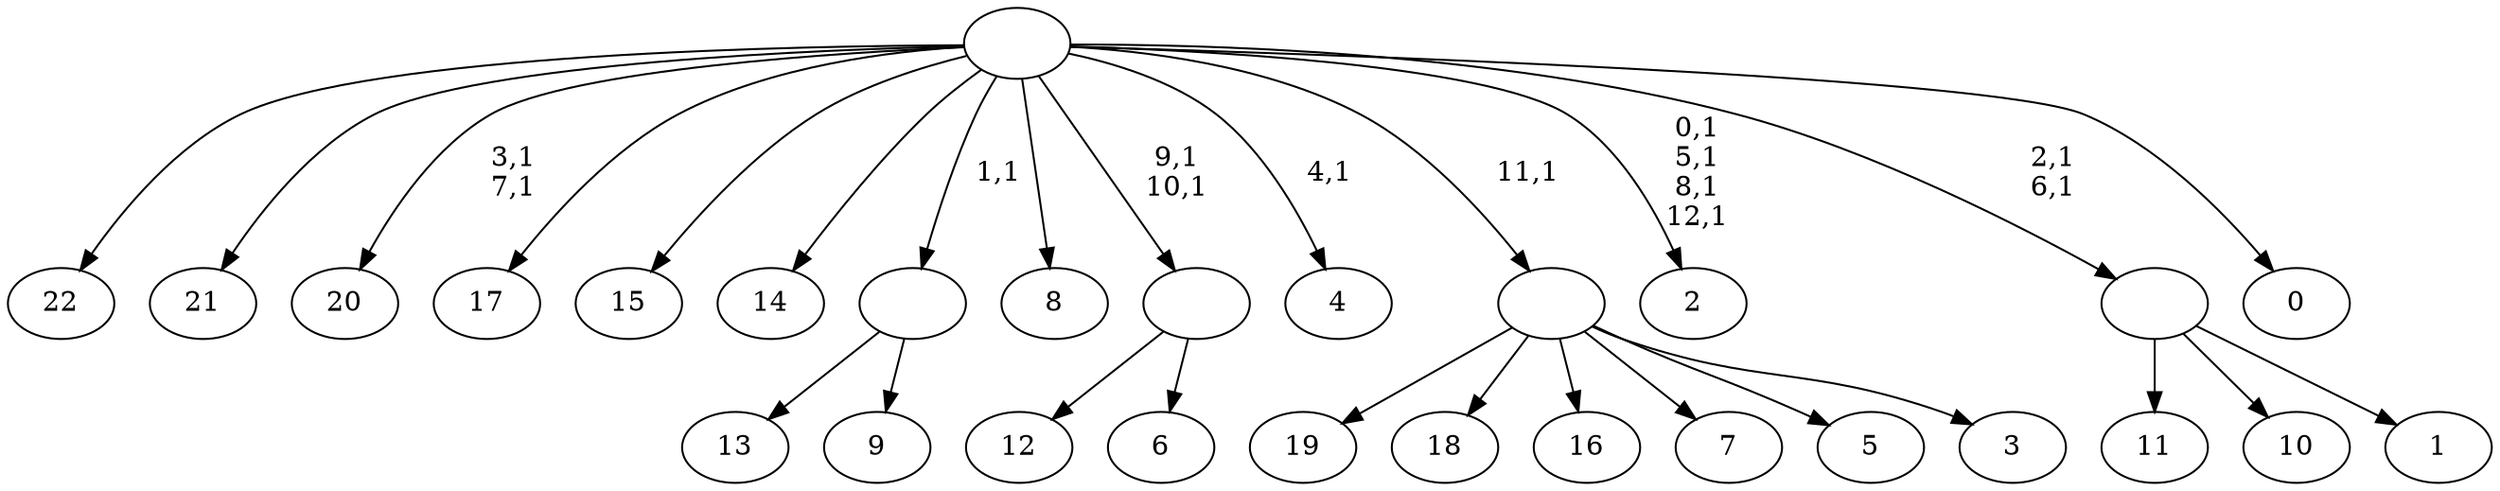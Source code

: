 digraph T {
	36 [label="22"]
	35 [label="21"]
	34 [label="20"]
	31 [label="19"]
	30 [label="18"]
	29 [label="17"]
	28 [label="16"]
	27 [label="15"]
	26 [label="14"]
	25 [label="13"]
	24 [label="12"]
	23 [label="11"]
	22 [label="10"]
	21 [label="9"]
	20 [label=""]
	19 [label="8"]
	18 [label="7"]
	17 [label="6"]
	16 [label=""]
	14 [label="5"]
	13 [label="4"]
	11 [label="3"]
	10 [label=""]
	9 [label="2"]
	4 [label="1"]
	3 [label=""]
	1 [label="0"]
	0 [label=""]
	20 -> 25 [label=""]
	20 -> 21 [label=""]
	16 -> 24 [label=""]
	16 -> 17 [label=""]
	10 -> 31 [label=""]
	10 -> 30 [label=""]
	10 -> 28 [label=""]
	10 -> 18 [label=""]
	10 -> 14 [label=""]
	10 -> 11 [label=""]
	3 -> 23 [label=""]
	3 -> 22 [label=""]
	3 -> 4 [label=""]
	0 -> 3 [label="2,1\n6,1"]
	0 -> 9 [label="0,1\n5,1\n8,1\n12,1"]
	0 -> 13 [label="4,1"]
	0 -> 16 [label="9,1\n10,1"]
	0 -> 34 [label="3,1\n7,1"]
	0 -> 36 [label=""]
	0 -> 35 [label=""]
	0 -> 29 [label=""]
	0 -> 27 [label=""]
	0 -> 26 [label=""]
	0 -> 20 [label="1,1"]
	0 -> 19 [label=""]
	0 -> 10 [label="11,1"]
	0 -> 1 [label=""]
}
